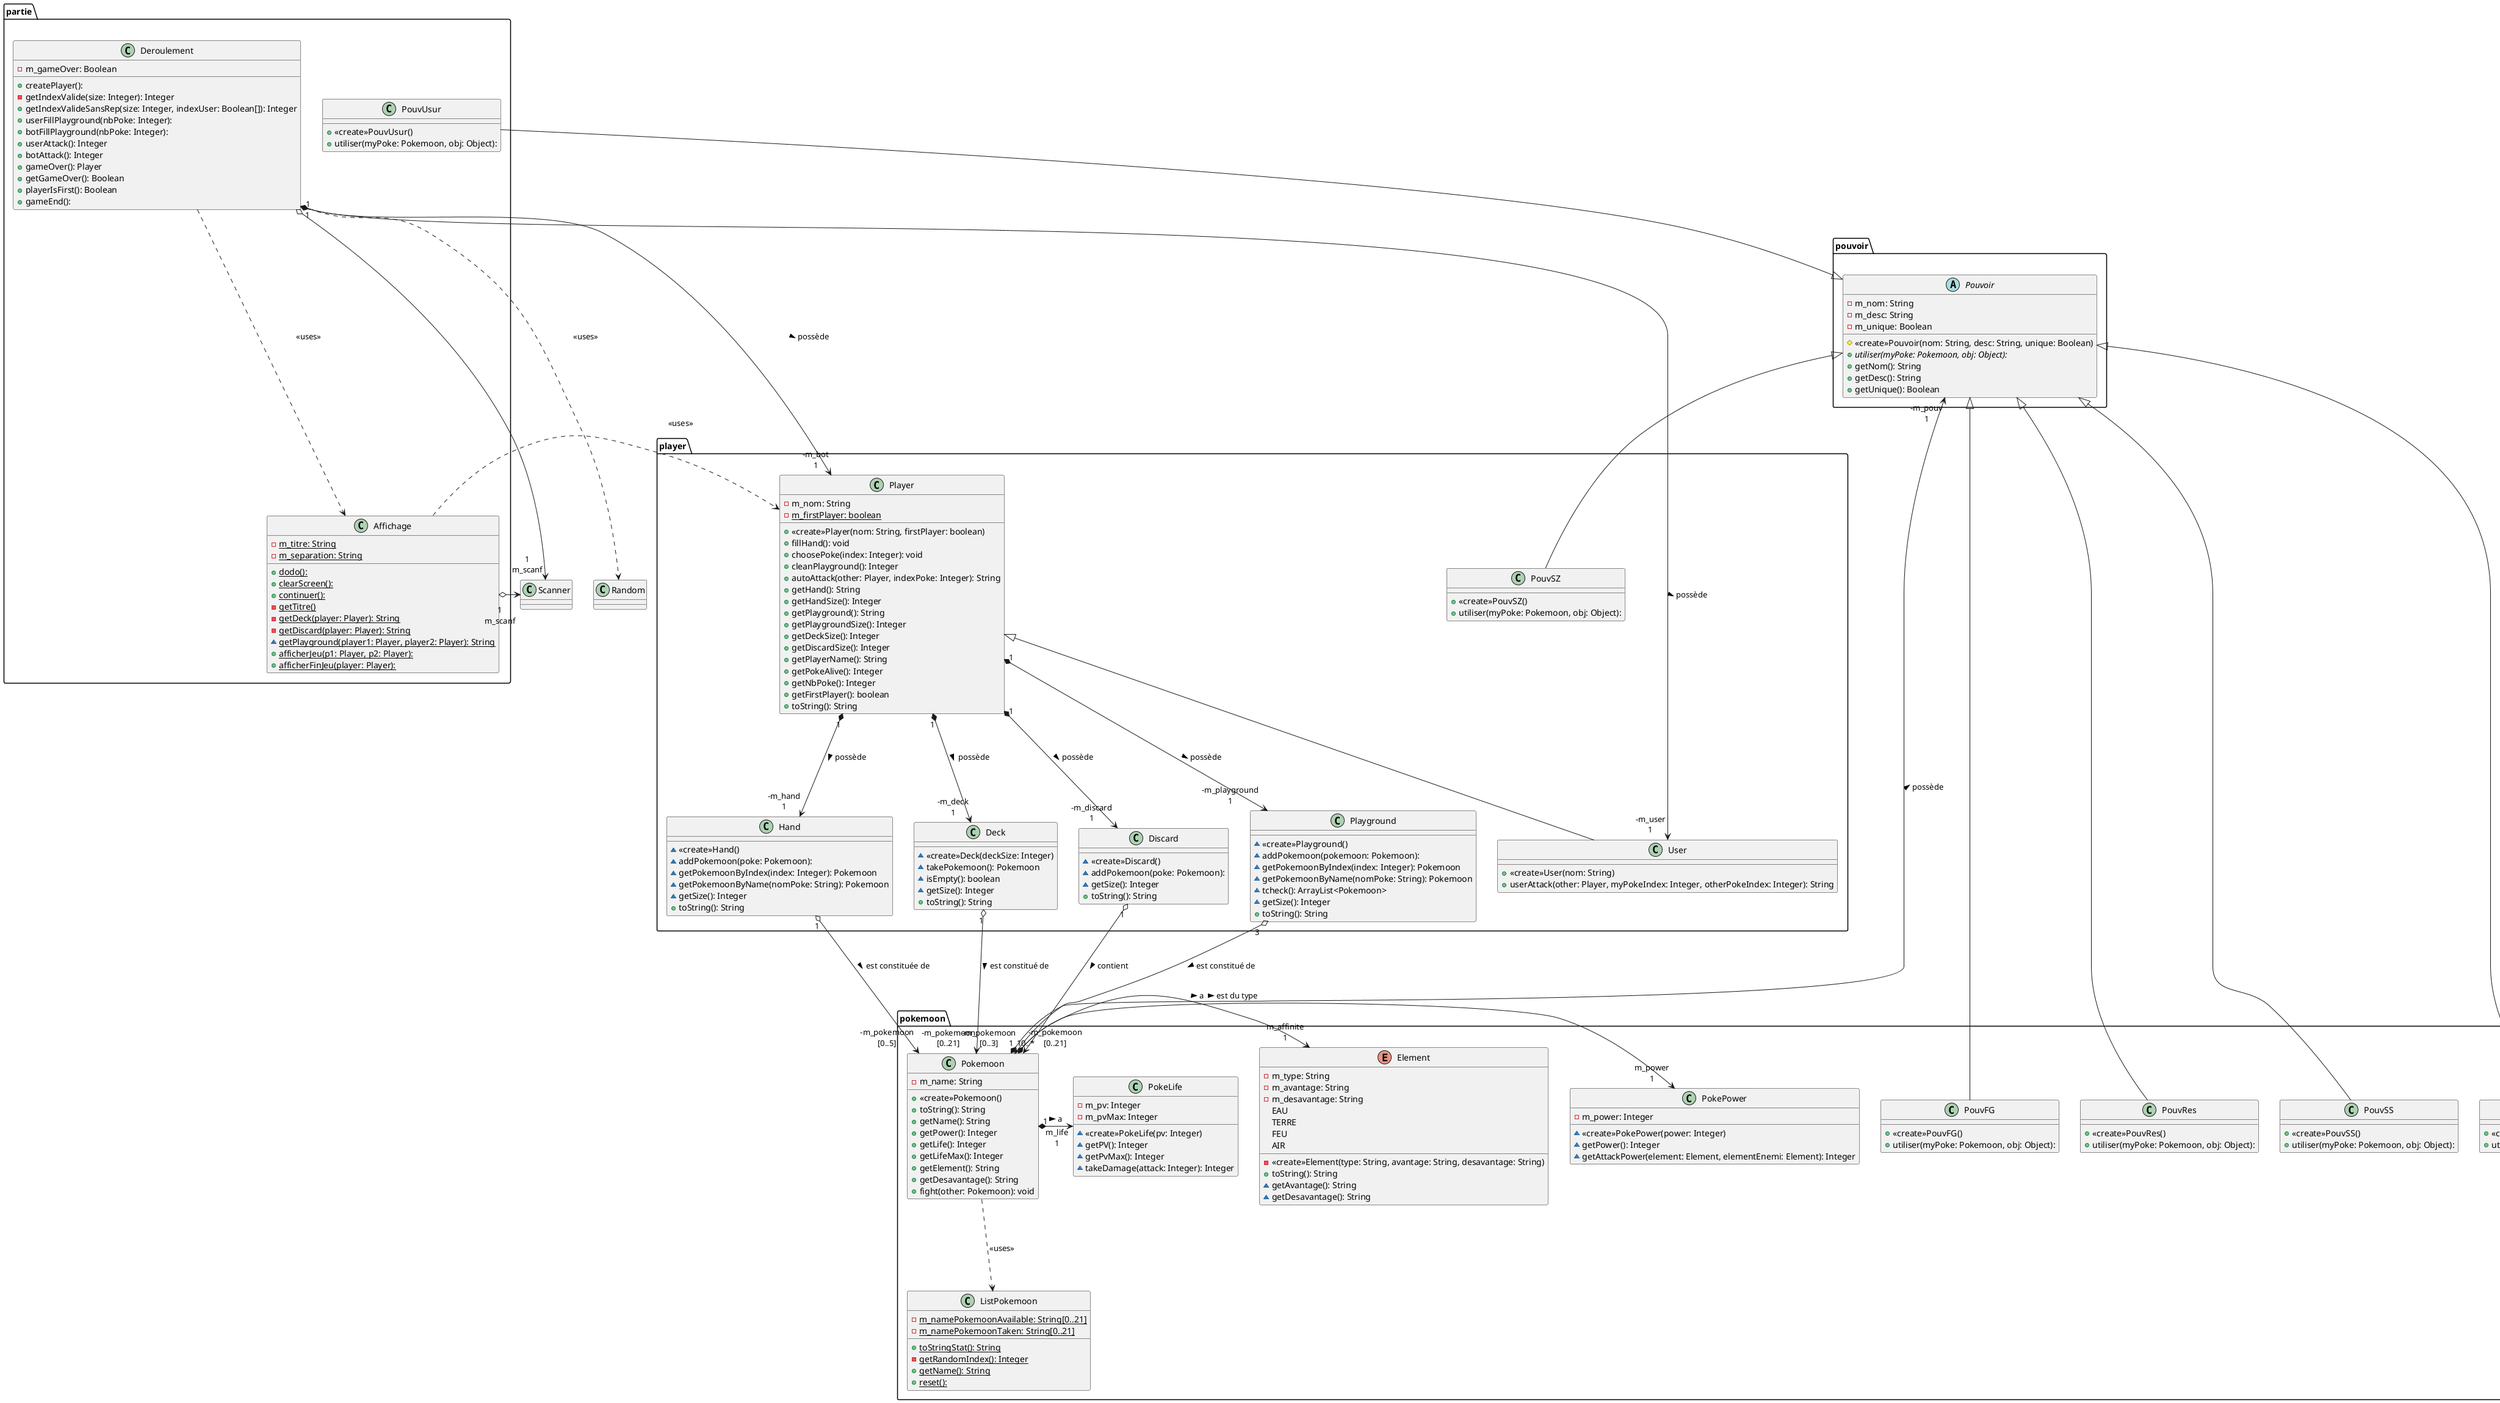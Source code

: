 @startuml semaine4

package pouvoir {
    abstract class Pouvoir{
        -m_nom: String
        -m_desc: String
        -m_unique: Boolean
        #«create»Pouvoir(nom: String, desc: String, unique: Boolean)
        +{abstract} utiliser(myPoke: Pokemoon, obj: Object):
        +getNom(): String
        +getDesc(): String
        +getUnique(): Boolean
    }
}
package partie{

    class Deroulement{
        -m_gameOver: Boolean
        +createPlayer(): 
        -getIndexValide(size: Integer): Integer
        +getIndexValideSansRep(size: Integer, indexUser: Boolean[]): Integer
        +userFillPlayground(nbPoke: Integer): 
        +botFillPlayground(nbPoke: Integer): 
        +userAttack(): Integer
        +botAttack(): Integer
        +gameOver(): Player
        +getGameOver(): Boolean
        +playerIsFirst(): Boolean
        +gameEnd(): 
    }

    class Affichage {
        -{static}m_titre: String
        -{static}m_separation: String
        +{static}dodo():
        +{static}clearScreen():
        +{static}continuer():
        -{static}getTitre()
        -{static}getDeck(player: Player): String
        -{static}getDiscard(player: Player): String
        ~{static}getPlayground(player1: Player, player2: Player): String
        +{static}afficherJeu(p1: Player, p2: Player):
        +{static}afficherFinJeu(player: Player):
    }

    class PouvUsur extends pouvoir.Pouvoir {
        +<<create>>PouvUsur()
        +utiliser(myPoke: Pokemoon, obj: Object):
    }
}
package player{

   class Player{
       -m_nom: String
       -{static}m_firstPlayer: boolean
       +«create»Player(nom: String, firstPlayer: boolean)
       +fillHand(): void
       +choosePoke(index: Integer): void
       +cleanPlayground(): Integer
       +autoAttack(other: Player, indexPoke: Integer): String
       +getHand(): String
       +getHandSize(): Integer
       +getPlayground(): String
       +getPlaygroundSize(): Integer
       +getDeckSize(): Integer
       +getDiscardSize(): Integer
       +getPlayerName(): String
       +getPokeAlive(): Integer
       +getNbPoke(): Integer
       +getFirstPlayer(): boolean
       +toString(): String
   }

   class User{
        +<<create>>User(nom: String)
        +userAttack(other: Player, myPokeIndex: Integer, otherPokeIndex: Integer): String
   }

   class Playground{
          ~«create»Playground()
          ~addPokemoon(pokemoon: Pokemoon): 
          ~getPokemoonByIndex(index: Integer): Pokemoon
          ~getPokemoonByName(nomPoke: String): Pokemoon
          ~tcheck(): ArrayList<Pokemoon>
          ~getSize(): Integer
          +toString(): String
   }

   class Hand{
       ~«create»Hand()
       ~addPokemoon(poke: Pokemoon): 
       ~getPokemoonByIndex(index: Integer): Pokemoon
       ~getPokemoonByName(nomPoke: String): Pokemoon
       ~getSize(): Integer
       +toString(): String
   }

   class Deck{
       ~«create»Deck(deckSize: Integer)
       ~takePokemoon(): Pokemoon
       ~isEmpty(): boolean
       ~getSize(): Integer
       +toString(): String
   }

   class Discard{
       ~«create»Discard()
       ~addPokemoon(poke: Pokemoon): 
       ~getSize(): Integer
       +toString(): String
   }

   class PouvSZ extends pouvoir.Pouvoir {
        +<<create>>PouvSZ()
        +utiliser(myPoke: Pokemoon, obj: Object):
    }
}

package pokemoon{
    enum Element{
        -m_type: String
        -m_avantage: String
        -m_desavantage: String
        EAU
        TERRE
        FEU
        AIR
        -«create»Element(type: String, avantage: String, desavantage: String)
        +toString(): String
        ~getAvantage(): String
        ~getDesavantage(): String
    }

    class ListPokemoon{
        -{static}m_namePokemoonAvailable: String[0..21]
        -{static}m_namePokemoonTaken: String[0..21]
        +{static}toStringStat(): String
        -{static}getRandomIndex(): Integer
        +{static}getName(): String
        +{static}reset():
    }

    class PokeLife{
        -m_pv: Integer
        -m_pvMax: Integer
        ~«create»PokeLife(pv: Integer)
        ~getPV(): Integer
        ~getPvMax(): Integer
        ~takeDamage(attack: Integer): Integer
    }

    class PokePower{
        -m_power: Integer
        ~«create»PokePower(power: Integer)
        ~getPower(): Integer
        ~getAttackPower(element: Element, elementEnemi: Element): Integer
    }

    class Pokemoon{
        -m_name: String
        +«create»Pokemoon()
        +toString(): String
        +getName(): String
        +getPower(): Integer
        +getLife(): Integer
        +getLifeMax(): Integer
        +getElement(): String
        +getDesavantage(): String
        +fight(other: Pokemoon): void
    }

    class PouvFG extends pouvoir.Pouvoir {
        +<<create>>PouvFG()
        +utiliser(myPoke: Pokemoon, obj: Object):
    }

    class PouvRes extends pouvoir.Pouvoir {
        +<<create>>PouvRes()
        +utiliser(myPoke: Pokemoon, obj: Object):
    }

    class PouvSS extends pouvoir.Pouvoir {
        +<<create>>PouvSS()
        +utiliser(myPoke: Pokemoon, obj: Object):
    }

    class PouvST extends pouvoir.Pouvoir {
        +<<create>>PouvST()
        +utiliser(myPoke: Pokemoon, obj: Object):
    }

    Pokemoon "1" *-> "m_life\n1" PokeLife : a >
    Pokemoon "1" *-> "m_power\n1" PokePower : a >
    Pokemoon "0..*" *-> "m_affinite\n1" Element : est du type >

}

User -up--|> Player

Player "1" *---> "-m_deck\n1"Deck : possède >
Player "1" *---> "-m_hand\n1" Hand : possède >
Player "1" *---> "-m_discard\n1" Discard: possède >
Player "1" *---> "-m_playground\n1"Playground : possède >

Playground "3" o---> "-m_pokemoon\n[0..3]"Pokemoon : est constitué de >

Pokemoon -[dashed]--> ListPokemoon : <<uses>>

Hand "1" o--->"-m_pokemoon\n[0..5]" Pokemoon : est constituée de >

Deck "1" o---> "-m_pokemoon\n[0..21]"Pokemoon : est constitué de >

Discard "1" o--->"-m_pokemoon\n[0..21]"Pokemoon: contient >

Deroulement "1" *---> "-m_user\n1"User : possède >
Deroulement "1" *---> "-m_bot\n1"Player : possède >
Deroulement -[dashed]-->Random : <<uses>>
Deroulement o-> "1\nm_scanf"Scanner
Deroulement -[dashed]-->Affichage : <<uses>>

Affichage -[dashed]->Player : <<uses>>
Affichage o-> "1\nm_scanf"Scanner

Pokemoon "1" *---> "-m_pouv\n1"Pouvoir : possède >

@enduml